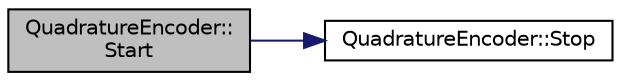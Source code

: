 digraph "QuadratureEncoder::Start"
{
  edge [fontname="Helvetica",fontsize="10",labelfontname="Helvetica",labelfontsize="10"];
  node [fontname="Helvetica",fontsize="10",shape=record];
  rankdir="LR";
  Node1 [label="QuadratureEncoder::\lStart",height=0.2,width=0.4,color="black", fillcolor="grey75", style="filled" fontcolor="black"];
  Node1 -> Node2 [color="midnightblue",fontsize="10",style="solid",fontname="Helvetica"];
  Node2 [label="QuadratureEncoder::Stop",height=0.2,width=0.4,color="black", fillcolor="white", style="filled",URL="$classQuadratureEncoder.html#ab828cc2a19d4c9bf3e49791d915096f0"];
}
